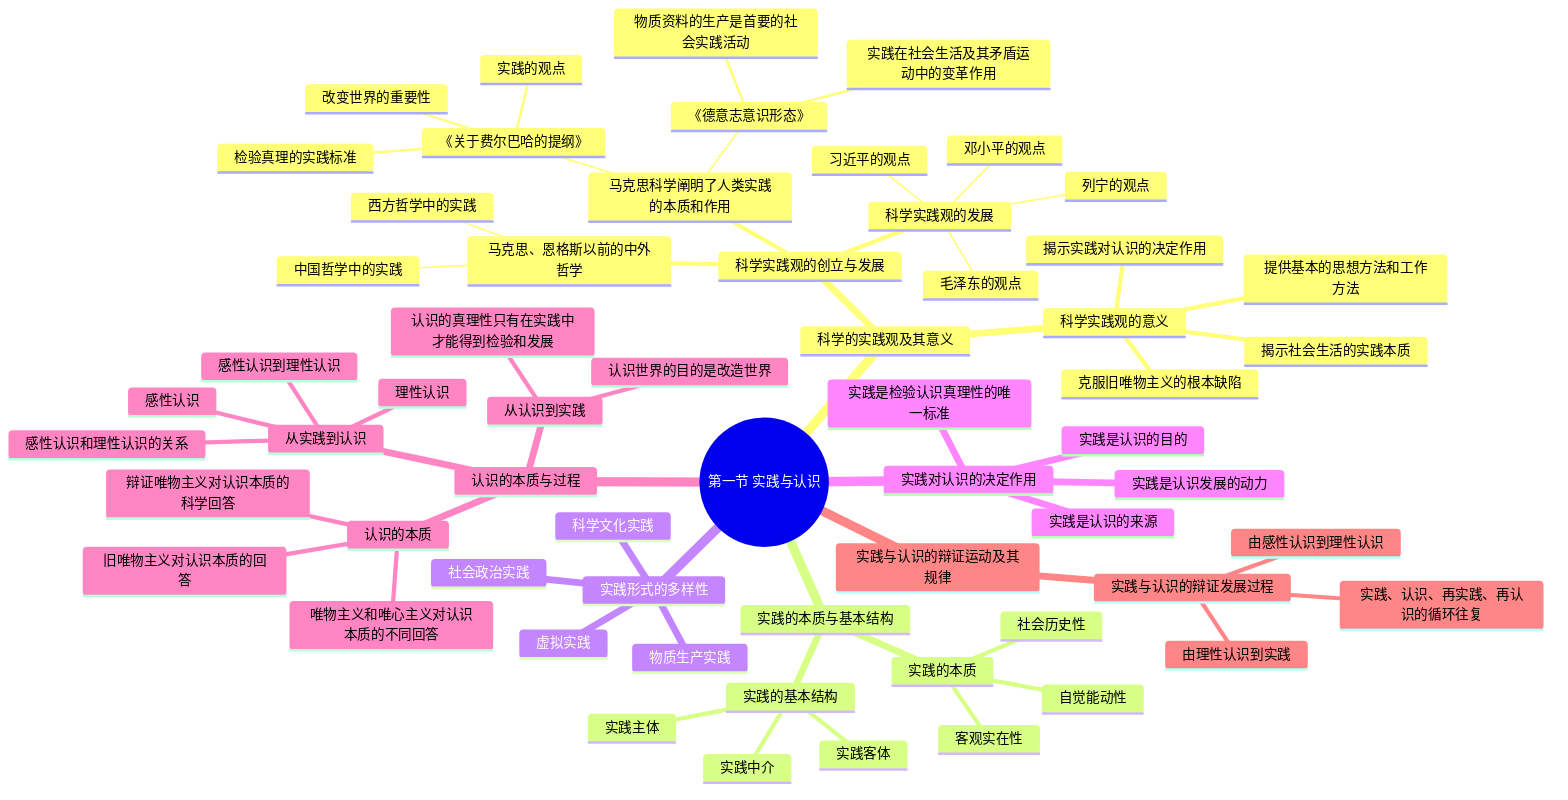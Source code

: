 mindmap
	root((第一节 实践与认识))
		科学的实践观及其意义
			科学实践观的创立与发展
				马克思、恩格斯以前的中外哲学
					中国哲学中的实践
					西方哲学中的实践
				马克思科学阐明了人类实践的本质和作用
					《关于费尔巴哈的提纲》
						实践的观点
						检验真理的实践标准
						改变世界的重要性
					《德意志意识形态》
						物质资料的生产是首要的社会实践活动
						实践在社会生活及其矛盾运动中的变革作用
				科学实践观的发展
					列宁的观点
					毛泽东的观点
					邓小平的观点
					习近平的观点
			科学实践观的意义
				克服旧唯物主义的根本缺陷
				揭示实践对认识的决定作用
				揭示社会生活的实践本质
				提供基本的思想方法和工作方法
		实践的本质与基本结构
			实践的本质
				客观实在性
				自觉能动性
				社会历史性
			实践的基本结构
				实践主体
				实践客体
				实践中介
		实践形式的多样性
			物质生产实践
			社会政治实践
			科学文化实践
			虚拟实践
		实践对认识的决定作用
			实践是认识的来源
			实践是认识发展的动力
			实践是认识的目的
			实践是检验认识真理性的唯一标准
		认识的本质与过程
			认识的本质
				唯物主义和唯心主义对认识本质的不同回答
				旧唯物主义对认识本质的回答
				辩证唯物主义对认识本质的科学回答
			从实践到认识
				感性认识到理性认识
				感性认识
				理性认识
				感性认识和理性认识的关系
			从认识到实践
				认识世界的目的是改造世界
				认识的真理性只有在实践中才能得到检验和发展
		实践与认识的辩证运动及其规律
			实践与认识的辩证发展过程
				由感性认识到理性认识
				由理性认识到实践
				实践、认识、再实践、再认识的循环往复